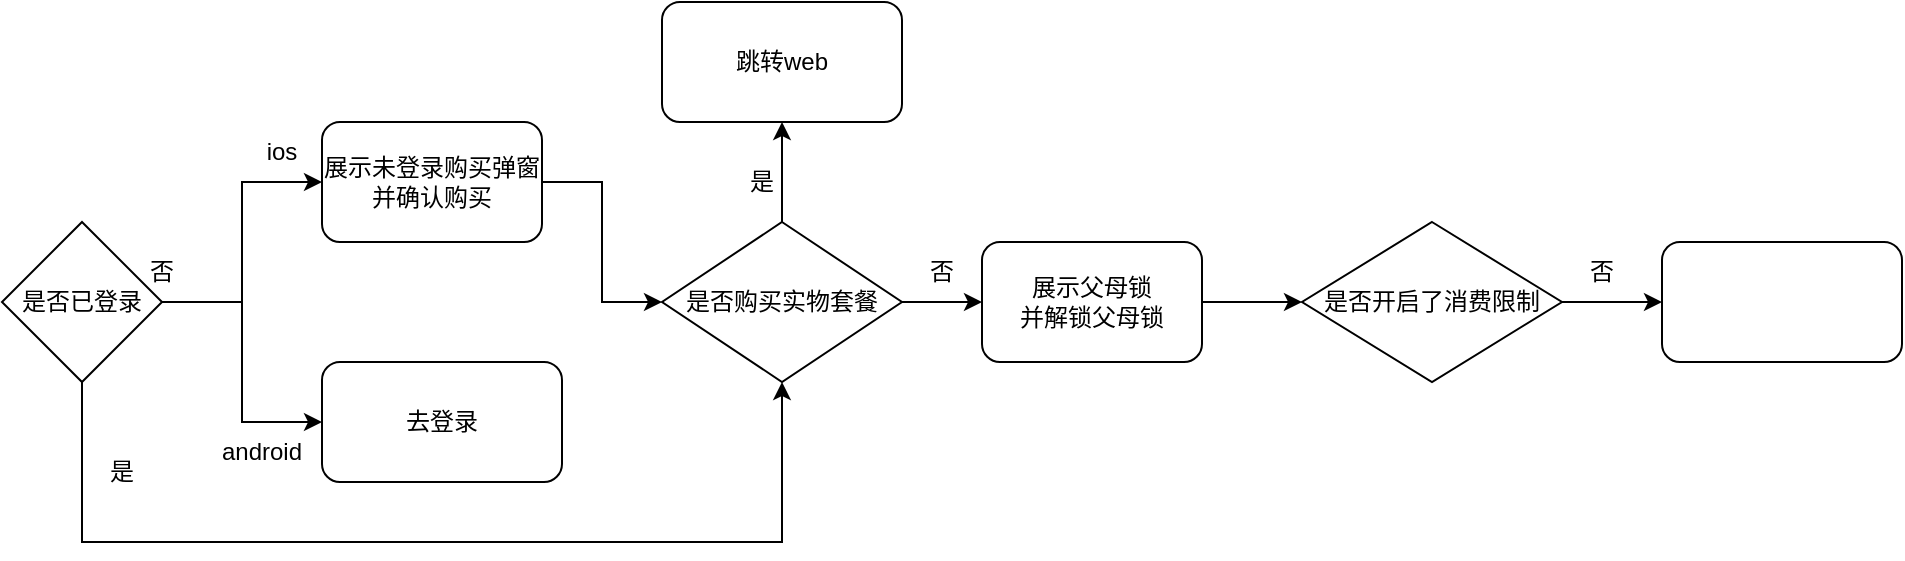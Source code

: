 <mxfile version="19.0.3" type="github">
  <diagram id="-6FBSYYoz1YaFr3hHY29" name="Page-1">
    <mxGraphModel dx="1980" dy="1080" grid="1" gridSize="10" guides="1" tooltips="1" connect="1" arrows="1" fold="1" page="1" pageScale="1" pageWidth="827" pageHeight="1169" math="0" shadow="0">
      <root>
        <mxCell id="0" />
        <mxCell id="1" parent="0" />
        <mxCell id="qvVWr44vMbJeotHzn9lm-4" style="edgeStyle=orthogonalEdgeStyle;rounded=0;orthogonalLoop=1;jettySize=auto;html=1;entryX=0;entryY=0.5;entryDx=0;entryDy=0;" edge="1" parent="1" target="qvVWr44vMbJeotHzn9lm-2">
          <mxGeometry relative="1" as="geometry">
            <mxPoint x="170" y="180" as="sourcePoint" />
            <Array as="points">
              <mxPoint x="240" y="180" />
              <mxPoint x="240" y="120" />
            </Array>
          </mxGeometry>
        </mxCell>
        <mxCell id="qvVWr44vMbJeotHzn9lm-5" style="edgeStyle=orthogonalEdgeStyle;rounded=0;orthogonalLoop=1;jettySize=auto;html=1;entryX=0;entryY=0.5;entryDx=0;entryDy=0;" edge="1" parent="1" target="qvVWr44vMbJeotHzn9lm-3">
          <mxGeometry relative="1" as="geometry">
            <mxPoint x="170" y="180" as="sourcePoint" />
            <Array as="points">
              <mxPoint x="240" y="180" />
              <mxPoint x="240" y="240" />
            </Array>
          </mxGeometry>
        </mxCell>
        <mxCell id="qvVWr44vMbJeotHzn9lm-12" style="edgeStyle=orthogonalEdgeStyle;rounded=0;orthogonalLoop=1;jettySize=auto;html=1;entryX=0;entryY=0.5;entryDx=0;entryDy=0;" edge="1" parent="1" source="qvVWr44vMbJeotHzn9lm-2" target="qvVWr44vMbJeotHzn9lm-15">
          <mxGeometry relative="1" as="geometry">
            <mxPoint x="480" y="190" as="targetPoint" />
          </mxGeometry>
        </mxCell>
        <mxCell id="qvVWr44vMbJeotHzn9lm-2" value="展示未登录购买弹窗&lt;br&gt;并确认购买" style="rounded=1;whiteSpace=wrap;html=1;" vertex="1" parent="1">
          <mxGeometry x="280" y="90" width="110" height="60" as="geometry" />
        </mxCell>
        <mxCell id="qvVWr44vMbJeotHzn9lm-3" value="&lt;span style=&quot;&quot;&gt;去登录&lt;/span&gt;" style="rounded=1;whiteSpace=wrap;html=1;" vertex="1" parent="1">
          <mxGeometry x="280" y="210" width="120" height="60" as="geometry" />
        </mxCell>
        <mxCell id="qvVWr44vMbJeotHzn9lm-6" value="ios" style="text;html=1;strokeColor=none;fillColor=none;align=center;verticalAlign=middle;whiteSpace=wrap;rounded=0;" vertex="1" parent="1">
          <mxGeometry x="230" y="90" width="60" height="30" as="geometry" />
        </mxCell>
        <mxCell id="qvVWr44vMbJeotHzn9lm-7" value="android" style="text;html=1;strokeColor=none;fillColor=none;align=center;verticalAlign=middle;whiteSpace=wrap;rounded=0;" vertex="1" parent="1">
          <mxGeometry x="220" y="240" width="60" height="30" as="geometry" />
        </mxCell>
        <mxCell id="qvVWr44vMbJeotHzn9lm-14" style="edgeStyle=orthogonalEdgeStyle;rounded=0;orthogonalLoop=1;jettySize=auto;html=1;entryX=0.5;entryY=1;entryDx=0;entryDy=0;" edge="1" parent="1" source="qvVWr44vMbJeotHzn9lm-8" target="qvVWr44vMbJeotHzn9lm-15">
          <mxGeometry relative="1" as="geometry">
            <mxPoint x="540" y="220" as="targetPoint" />
            <Array as="points">
              <mxPoint x="160" y="300" />
              <mxPoint x="510" y="300" />
            </Array>
          </mxGeometry>
        </mxCell>
        <mxCell id="qvVWr44vMbJeotHzn9lm-8" value="是否已登录" style="rhombus;whiteSpace=wrap;html=1;" vertex="1" parent="1">
          <mxGeometry x="120" y="140" width="80" height="80" as="geometry" />
        </mxCell>
        <mxCell id="qvVWr44vMbJeotHzn9lm-9" value="否" style="text;html=1;strokeColor=none;fillColor=none;align=center;verticalAlign=middle;whiteSpace=wrap;rounded=0;" vertex="1" parent="1">
          <mxGeometry x="170" y="150" width="60" height="30" as="geometry" />
        </mxCell>
        <mxCell id="qvVWr44vMbJeotHzn9lm-19" style="edgeStyle=orthogonalEdgeStyle;rounded=0;orthogonalLoop=1;jettySize=auto;html=1;entryX=0.5;entryY=1;entryDx=0;entryDy=0;" edge="1" parent="1" source="qvVWr44vMbJeotHzn9lm-15" target="qvVWr44vMbJeotHzn9lm-16">
          <mxGeometry relative="1" as="geometry" />
        </mxCell>
        <mxCell id="qvVWr44vMbJeotHzn9lm-22" style="edgeStyle=orthogonalEdgeStyle;rounded=0;orthogonalLoop=1;jettySize=auto;html=1;entryX=0;entryY=0.5;entryDx=0;entryDy=0;" edge="1" parent="1" source="qvVWr44vMbJeotHzn9lm-15">
          <mxGeometry relative="1" as="geometry">
            <mxPoint x="610" y="180" as="targetPoint" />
          </mxGeometry>
        </mxCell>
        <mxCell id="qvVWr44vMbJeotHzn9lm-15" value="是否购买实物套餐" style="rhombus;whiteSpace=wrap;html=1;" vertex="1" parent="1">
          <mxGeometry x="450" y="140" width="120" height="80" as="geometry" />
        </mxCell>
        <mxCell id="qvVWr44vMbJeotHzn9lm-16" value="跳转web" style="rounded=1;whiteSpace=wrap;html=1;" vertex="1" parent="1">
          <mxGeometry x="450" y="30" width="120" height="60" as="geometry" />
        </mxCell>
        <mxCell id="qvVWr44vMbJeotHzn9lm-20" value="是" style="text;html=1;strokeColor=none;fillColor=none;align=center;verticalAlign=middle;whiteSpace=wrap;rounded=0;" vertex="1" parent="1">
          <mxGeometry x="470" y="105" width="60" height="30" as="geometry" />
        </mxCell>
        <mxCell id="qvVWr44vMbJeotHzn9lm-23" value="否" style="text;html=1;strokeColor=none;fillColor=none;align=center;verticalAlign=middle;whiteSpace=wrap;rounded=0;" vertex="1" parent="1">
          <mxGeometry x="560" y="150" width="60" height="30" as="geometry" />
        </mxCell>
        <mxCell id="qvVWr44vMbJeotHzn9lm-24" value="是" style="text;html=1;strokeColor=none;fillColor=none;align=center;verticalAlign=middle;whiteSpace=wrap;rounded=0;" vertex="1" parent="1">
          <mxGeometry x="150" y="250" width="60" height="30" as="geometry" />
        </mxCell>
        <mxCell id="qvVWr44vMbJeotHzn9lm-28" style="edgeStyle=orthogonalEdgeStyle;rounded=0;orthogonalLoop=1;jettySize=auto;html=1;entryX=0;entryY=0.5;entryDx=0;entryDy=0;" edge="1" parent="1" source="qvVWr44vMbJeotHzn9lm-26">
          <mxGeometry relative="1" as="geometry">
            <mxPoint x="770" y="180" as="targetPoint" />
          </mxGeometry>
        </mxCell>
        <mxCell id="qvVWr44vMbJeotHzn9lm-26" value="展示父母锁&lt;br&gt;并解锁父母锁" style="rounded=1;whiteSpace=wrap;html=1;" vertex="1" parent="1">
          <mxGeometry x="610" y="150" width="110" height="60" as="geometry" />
        </mxCell>
        <mxCell id="qvVWr44vMbJeotHzn9lm-31" style="edgeStyle=orthogonalEdgeStyle;rounded=0;orthogonalLoop=1;jettySize=auto;html=1;entryX=0;entryY=0.5;entryDx=0;entryDy=0;" edge="1" parent="1" source="qvVWr44vMbJeotHzn9lm-29" target="qvVWr44vMbJeotHzn9lm-30">
          <mxGeometry relative="1" as="geometry" />
        </mxCell>
        <mxCell id="qvVWr44vMbJeotHzn9lm-29" value="是否开启了消费限制" style="rhombus;whiteSpace=wrap;html=1;" vertex="1" parent="1">
          <mxGeometry x="770" y="140" width="130" height="80" as="geometry" />
        </mxCell>
        <mxCell id="qvVWr44vMbJeotHzn9lm-30" value="" style="rounded=1;whiteSpace=wrap;html=1;" vertex="1" parent="1">
          <mxGeometry x="950" y="150" width="120" height="60" as="geometry" />
        </mxCell>
        <mxCell id="qvVWr44vMbJeotHzn9lm-32" value="否" style="text;html=1;strokeColor=none;fillColor=none;align=center;verticalAlign=middle;whiteSpace=wrap;rounded=0;" vertex="1" parent="1">
          <mxGeometry x="890" y="150" width="60" height="30" as="geometry" />
        </mxCell>
      </root>
    </mxGraphModel>
  </diagram>
</mxfile>
